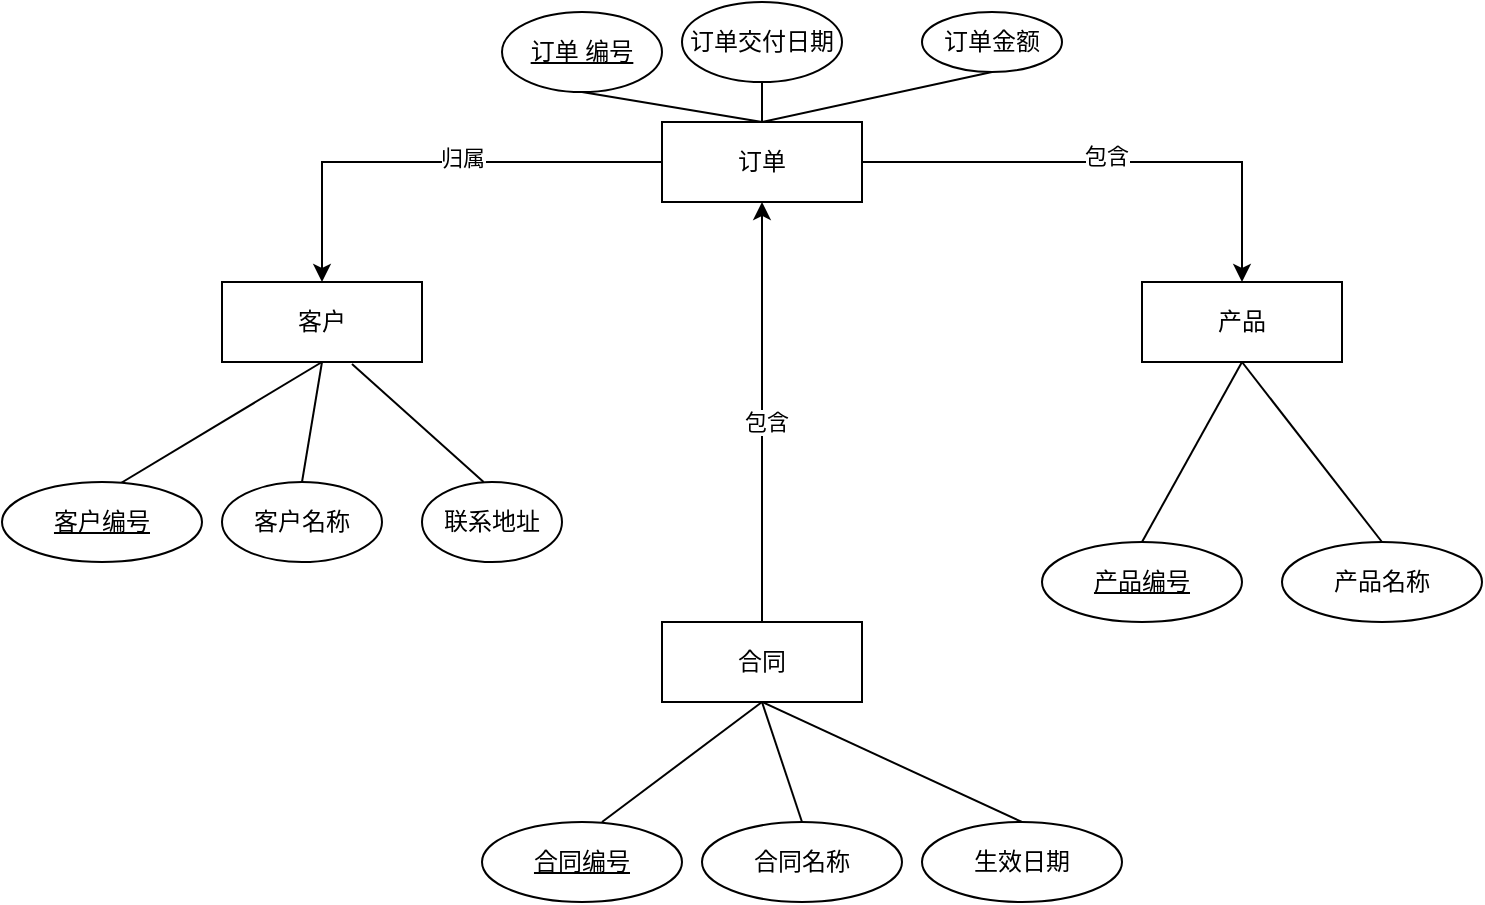 <mxfile version="22.1.4" type="github">
  <diagram name="第 1 页" id="oM0XcjSRCLR4_DjJt3RF">
    <mxGraphModel dx="989" dy="545" grid="1" gridSize="10" guides="1" tooltips="1" connect="1" arrows="1" fold="1" page="1" pageScale="1" pageWidth="827" pageHeight="1169" math="0" shadow="0">
      <root>
        <mxCell id="0" />
        <mxCell id="1" parent="0" />
        <mxCell id="3GnXfFRbfdkNqw6JAT9T-27" style="edgeStyle=orthogonalEdgeStyle;rounded=0;orthogonalLoop=1;jettySize=auto;html=1;entryX=0.5;entryY=0;entryDx=0;entryDy=0;" edge="1" parent="1" source="3GnXfFRbfdkNqw6JAT9T-4" target="3GnXfFRbfdkNqw6JAT9T-6">
          <mxGeometry relative="1" as="geometry" />
        </mxCell>
        <mxCell id="3GnXfFRbfdkNqw6JAT9T-28" value="包含" style="edgeLabel;html=1;align=center;verticalAlign=middle;resizable=0;points=[];" vertex="1" connectable="0" parent="3GnXfFRbfdkNqw6JAT9T-27">
          <mxGeometry x="-0.024" y="3" relative="1" as="geometry">
            <mxPoint as="offset" />
          </mxGeometry>
        </mxCell>
        <mxCell id="3GnXfFRbfdkNqw6JAT9T-33" style="edgeStyle=orthogonalEdgeStyle;rounded=0;orthogonalLoop=1;jettySize=auto;html=1;entryX=0.5;entryY=0;entryDx=0;entryDy=0;" edge="1" parent="1" source="3GnXfFRbfdkNqw6JAT9T-4" target="3GnXfFRbfdkNqw6JAT9T-5">
          <mxGeometry relative="1" as="geometry" />
        </mxCell>
        <mxCell id="3GnXfFRbfdkNqw6JAT9T-34" value="归属" style="edgeLabel;html=1;align=center;verticalAlign=middle;resizable=0;points=[];" vertex="1" connectable="0" parent="3GnXfFRbfdkNqw6JAT9T-33">
          <mxGeometry x="-0.131" y="-2" relative="1" as="geometry">
            <mxPoint as="offset" />
          </mxGeometry>
        </mxCell>
        <mxCell id="3GnXfFRbfdkNqw6JAT9T-4" value="订单" style="whiteSpace=wrap;html=1;align=center;" vertex="1" parent="1">
          <mxGeometry x="330" y="130" width="100" height="40" as="geometry" />
        </mxCell>
        <mxCell id="3GnXfFRbfdkNqw6JAT9T-5" value="客户" style="whiteSpace=wrap;html=1;align=center;" vertex="1" parent="1">
          <mxGeometry x="110" y="210" width="100" height="40" as="geometry" />
        </mxCell>
        <mxCell id="3GnXfFRbfdkNqw6JAT9T-6" value="产品" style="whiteSpace=wrap;html=1;align=center;" vertex="1" parent="1">
          <mxGeometry x="570" y="210" width="100" height="40" as="geometry" />
        </mxCell>
        <mxCell id="3GnXfFRbfdkNqw6JAT9T-8" value="" style="endArrow=none;html=1;rounded=0;entryX=0.57;entryY=0.05;entryDx=0;entryDy=0;exitX=0.5;exitY=1;exitDx=0;exitDy=0;entryPerimeter=0;" edge="1" parent="1" source="3GnXfFRbfdkNqw6JAT9T-5" target="3GnXfFRbfdkNqw6JAT9T-15">
          <mxGeometry relative="1" as="geometry">
            <mxPoint x="330" y="250" as="sourcePoint" />
            <mxPoint x="120" y="370" as="targetPoint" />
          </mxGeometry>
        </mxCell>
        <mxCell id="3GnXfFRbfdkNqw6JAT9T-11" value="客户名称" style="ellipse;whiteSpace=wrap;html=1;align=center;" vertex="1" parent="1">
          <mxGeometry x="110" y="310" width="80" height="40" as="geometry" />
        </mxCell>
        <mxCell id="3GnXfFRbfdkNqw6JAT9T-12" value="" style="endArrow=none;html=1;rounded=0;entryX=0.5;entryY=0;entryDx=0;entryDy=0;exitX=0.5;exitY=1;exitDx=0;exitDy=0;" edge="1" parent="1" source="3GnXfFRbfdkNqw6JAT9T-5" target="3GnXfFRbfdkNqw6JAT9T-11">
          <mxGeometry relative="1" as="geometry">
            <mxPoint x="170" y="290" as="sourcePoint" />
            <mxPoint x="340" y="290" as="targetPoint" />
          </mxGeometry>
        </mxCell>
        <mxCell id="3GnXfFRbfdkNqw6JAT9T-13" value="联系地址" style="ellipse;whiteSpace=wrap;html=1;align=center;" vertex="1" parent="1">
          <mxGeometry x="210" y="310" width="70" height="40" as="geometry" />
        </mxCell>
        <mxCell id="3GnXfFRbfdkNqw6JAT9T-15" value="客户编号" style="ellipse;whiteSpace=wrap;html=1;align=center;fontStyle=4;" vertex="1" parent="1">
          <mxGeometry y="310" width="100" height="40" as="geometry" />
        </mxCell>
        <mxCell id="3GnXfFRbfdkNqw6JAT9T-16" value="" style="endArrow=none;html=1;rounded=0;entryX=0.44;entryY=0;entryDx=0;entryDy=0;entryPerimeter=0;" edge="1" parent="1" target="3GnXfFRbfdkNqw6JAT9T-13">
          <mxGeometry relative="1" as="geometry">
            <mxPoint x="175" y="251" as="sourcePoint" />
            <mxPoint x="490" y="250" as="targetPoint" />
          </mxGeometry>
        </mxCell>
        <mxCell id="3GnXfFRbfdkNqw6JAT9T-17" style="edgeStyle=orthogonalEdgeStyle;rounded=0;orthogonalLoop=1;jettySize=auto;html=1;exitX=0.5;exitY=1;exitDx=0;exitDy=0;" edge="1" parent="1" source="3GnXfFRbfdkNqw6JAT9T-11" target="3GnXfFRbfdkNqw6JAT9T-11">
          <mxGeometry relative="1" as="geometry" />
        </mxCell>
        <mxCell id="3GnXfFRbfdkNqw6JAT9T-18" value="订单 编号" style="ellipse;whiteSpace=wrap;html=1;align=center;fontStyle=4;" vertex="1" parent="1">
          <mxGeometry x="250" y="75" width="80" height="40" as="geometry" />
        </mxCell>
        <mxCell id="3GnXfFRbfdkNqw6JAT9T-20" value="订单金额" style="ellipse;whiteSpace=wrap;html=1;align=center;" vertex="1" parent="1">
          <mxGeometry x="460" y="75" width="70" height="30" as="geometry" />
        </mxCell>
        <mxCell id="3GnXfFRbfdkNqw6JAT9T-21" value="订单交付日期" style="ellipse;whiteSpace=wrap;html=1;align=center;" vertex="1" parent="1">
          <mxGeometry x="340" y="70" width="80" height="40" as="geometry" />
        </mxCell>
        <mxCell id="3GnXfFRbfdkNqw6JAT9T-22" value="" style="endArrow=none;html=1;rounded=0;entryX=0.5;entryY=1;entryDx=0;entryDy=0;" edge="1" parent="1" target="3GnXfFRbfdkNqw6JAT9T-21">
          <mxGeometry relative="1" as="geometry">
            <mxPoint x="380" y="130" as="sourcePoint" />
            <mxPoint x="550" y="150" as="targetPoint" />
          </mxGeometry>
        </mxCell>
        <mxCell id="3GnXfFRbfdkNqw6JAT9T-25" value="" style="endArrow=none;html=1;rounded=0;exitX=0.5;exitY=1;exitDx=0;exitDy=0;entryX=0.5;entryY=0;entryDx=0;entryDy=0;" edge="1" parent="1" source="3GnXfFRbfdkNqw6JAT9T-18" target="3GnXfFRbfdkNqw6JAT9T-4">
          <mxGeometry relative="1" as="geometry">
            <mxPoint x="210" y="130" as="sourcePoint" />
            <mxPoint x="370" y="130" as="targetPoint" />
          </mxGeometry>
        </mxCell>
        <mxCell id="3GnXfFRbfdkNqw6JAT9T-26" value="" style="endArrow=none;html=1;rounded=0;exitX=0.5;exitY=1;exitDx=0;exitDy=0;" edge="1" parent="1" source="3GnXfFRbfdkNqw6JAT9T-20">
          <mxGeometry relative="1" as="geometry">
            <mxPoint x="330" y="250" as="sourcePoint" />
            <mxPoint x="380" y="130" as="targetPoint" />
          </mxGeometry>
        </mxCell>
        <mxCell id="3GnXfFRbfdkNqw6JAT9T-29" value="产品编号" style="ellipse;whiteSpace=wrap;html=1;align=center;fontStyle=4;" vertex="1" parent="1">
          <mxGeometry x="520" y="340" width="100" height="40" as="geometry" />
        </mxCell>
        <mxCell id="3GnXfFRbfdkNqw6JAT9T-30" value="" style="endArrow=none;html=1;rounded=0;entryX=0.5;entryY=1;entryDx=0;entryDy=0;exitX=0.5;exitY=0;exitDx=0;exitDy=0;" edge="1" parent="1" source="3GnXfFRbfdkNqw6JAT9T-29" target="3GnXfFRbfdkNqw6JAT9T-6">
          <mxGeometry relative="1" as="geometry">
            <mxPoint x="500" y="320" as="sourcePoint" />
            <mxPoint x="660" y="320" as="targetPoint" />
          </mxGeometry>
        </mxCell>
        <mxCell id="3GnXfFRbfdkNqw6JAT9T-31" value="产品名称" style="ellipse;whiteSpace=wrap;html=1;align=center;" vertex="1" parent="1">
          <mxGeometry x="640" y="340" width="100" height="40" as="geometry" />
        </mxCell>
        <mxCell id="3GnXfFRbfdkNqw6JAT9T-32" value="" style="endArrow=none;html=1;rounded=0;entryX=0.5;entryY=0;entryDx=0;entryDy=0;exitX=0.5;exitY=1;exitDx=0;exitDy=0;" edge="1" parent="1" source="3GnXfFRbfdkNqw6JAT9T-6" target="3GnXfFRbfdkNqw6JAT9T-31">
          <mxGeometry relative="1" as="geometry">
            <mxPoint x="640" y="320" as="sourcePoint" />
            <mxPoint x="800" y="320" as="targetPoint" />
          </mxGeometry>
        </mxCell>
        <mxCell id="3GnXfFRbfdkNqw6JAT9T-42" style="edgeStyle=orthogonalEdgeStyle;rounded=0;orthogonalLoop=1;jettySize=auto;html=1;entryX=0.5;entryY=1;entryDx=0;entryDy=0;exitX=0.5;exitY=0;exitDx=0;exitDy=0;" edge="1" parent="1" source="3GnXfFRbfdkNqw6JAT9T-35" target="3GnXfFRbfdkNqw6JAT9T-4">
          <mxGeometry relative="1" as="geometry">
            <mxPoint x="390" y="180" as="targetPoint" />
            <Array as="points">
              <mxPoint x="380" y="380" />
            </Array>
          </mxGeometry>
        </mxCell>
        <mxCell id="3GnXfFRbfdkNqw6JAT9T-43" value="包含" style="edgeLabel;html=1;align=center;verticalAlign=middle;resizable=0;points=[];" vertex="1" connectable="0" parent="3GnXfFRbfdkNqw6JAT9T-42">
          <mxGeometry x="-0.046" y="-2" relative="1" as="geometry">
            <mxPoint as="offset" />
          </mxGeometry>
        </mxCell>
        <mxCell id="3GnXfFRbfdkNqw6JAT9T-35" value="合同" style="whiteSpace=wrap;html=1;align=center;" vertex="1" parent="1">
          <mxGeometry x="330" y="380" width="100" height="40" as="geometry" />
        </mxCell>
        <mxCell id="3GnXfFRbfdkNqw6JAT9T-36" value="合同编号" style="ellipse;whiteSpace=wrap;html=1;align=center;fontStyle=4;" vertex="1" parent="1">
          <mxGeometry x="240" y="480" width="100" height="40" as="geometry" />
        </mxCell>
        <mxCell id="3GnXfFRbfdkNqw6JAT9T-37" value="合同名称" style="ellipse;whiteSpace=wrap;html=1;align=center;" vertex="1" parent="1">
          <mxGeometry x="350" y="480" width="100" height="40" as="geometry" />
        </mxCell>
        <mxCell id="3GnXfFRbfdkNqw6JAT9T-38" value="生效日期" style="ellipse;whiteSpace=wrap;html=1;align=center;" vertex="1" parent="1">
          <mxGeometry x="460" y="480" width="100" height="40" as="geometry" />
        </mxCell>
        <mxCell id="3GnXfFRbfdkNqw6JAT9T-39" value="" style="endArrow=none;html=1;rounded=0;exitX=0.5;exitY=1;exitDx=0;exitDy=0;entryX=0.5;entryY=0;entryDx=0;entryDy=0;" edge="1" parent="1" source="3GnXfFRbfdkNqw6JAT9T-35" target="3GnXfFRbfdkNqw6JAT9T-37">
          <mxGeometry relative="1" as="geometry">
            <mxPoint x="350" y="520" as="sourcePoint" />
            <mxPoint x="510" y="520" as="targetPoint" />
          </mxGeometry>
        </mxCell>
        <mxCell id="3GnXfFRbfdkNqw6JAT9T-40" value="" style="endArrow=none;html=1;rounded=0;entryX=0.6;entryY=0;entryDx=0;entryDy=0;entryPerimeter=0;exitX=0.5;exitY=1;exitDx=0;exitDy=0;" edge="1" parent="1" source="3GnXfFRbfdkNqw6JAT9T-35" target="3GnXfFRbfdkNqw6JAT9T-36">
          <mxGeometry relative="1" as="geometry">
            <mxPoint x="420" y="360" as="sourcePoint" />
            <mxPoint x="500" y="360" as="targetPoint" />
            <Array as="points" />
          </mxGeometry>
        </mxCell>
        <mxCell id="3GnXfFRbfdkNqw6JAT9T-41" value="" style="endArrow=none;html=1;rounded=0;entryX=0.5;entryY=0;entryDx=0;entryDy=0;exitX=0.5;exitY=1;exitDx=0;exitDy=0;" edge="1" parent="1" source="3GnXfFRbfdkNqw6JAT9T-35" target="3GnXfFRbfdkNqw6JAT9T-38">
          <mxGeometry relative="1" as="geometry">
            <mxPoint x="470" y="440" as="sourcePoint" />
            <mxPoint x="630" y="440" as="targetPoint" />
          </mxGeometry>
        </mxCell>
      </root>
    </mxGraphModel>
  </diagram>
</mxfile>
